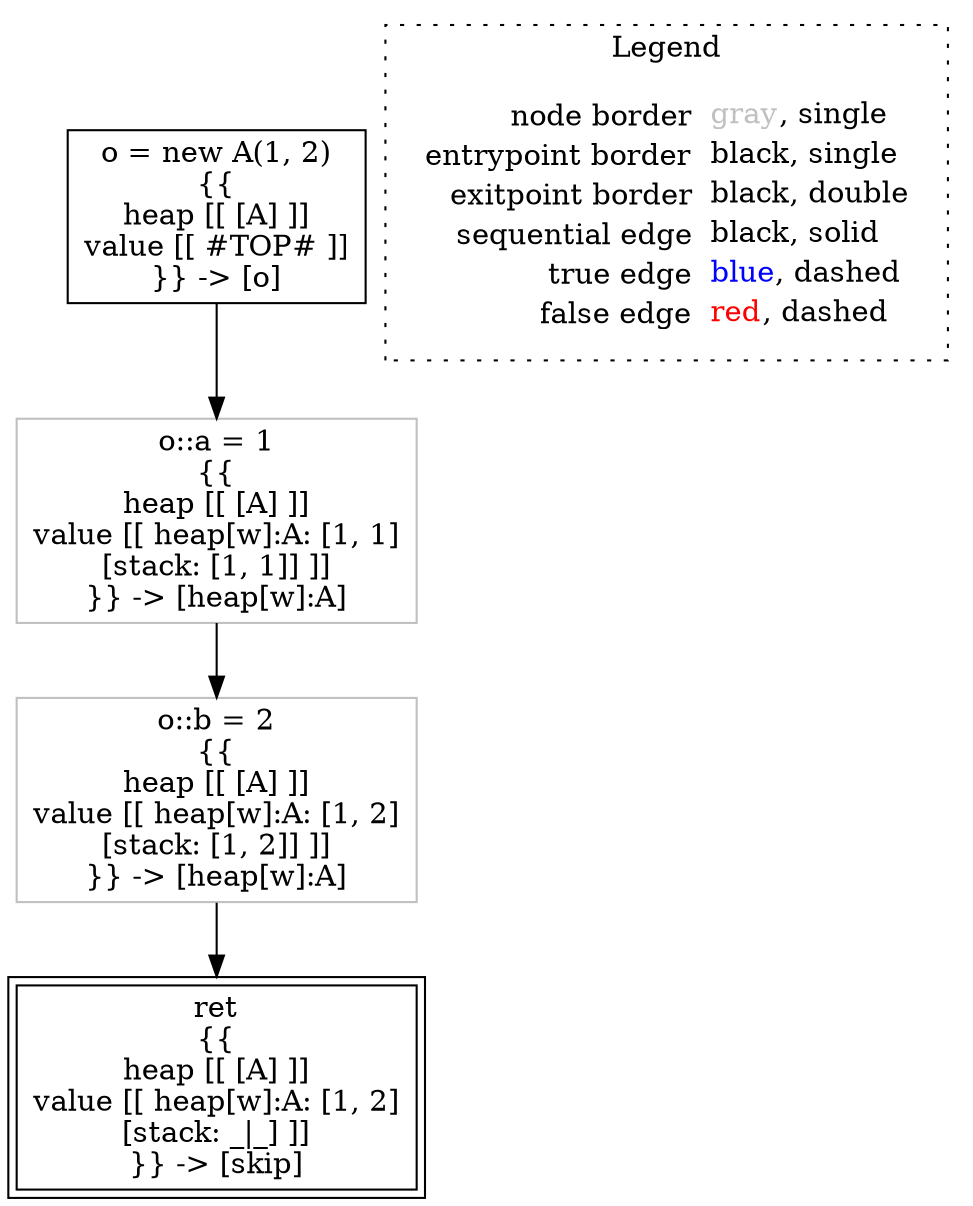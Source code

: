 digraph {
	"node0" [shape="rect",color="black",label=<o = new A(1, 2)<BR/>{{<BR/>heap [[ [A] ]]<BR/>value [[ #TOP# ]]<BR/>}} -&gt; [o]>];
	"node1" [shape="rect",color="gray",label=<o::b = 2<BR/>{{<BR/>heap [[ [A] ]]<BR/>value [[ heap[w]:A: [1, 2]<BR/>[stack: [1, 2]] ]]<BR/>}} -&gt; [heap[w]:A]>];
	"node2" [shape="rect",color="black",peripheries="2",label=<ret<BR/>{{<BR/>heap [[ [A] ]]<BR/>value [[ heap[w]:A: [1, 2]<BR/>[stack: _|_] ]]<BR/>}} -&gt; [skip]>];
	"node3" [shape="rect",color="gray",label=<o::a = 1<BR/>{{<BR/>heap [[ [A] ]]<BR/>value [[ heap[w]:A: [1, 1]<BR/>[stack: [1, 1]] ]]<BR/>}} -&gt; [heap[w]:A]>];
	"node1" -> "node2" [color="black"];
	"node0" -> "node3" [color="black"];
	"node3" -> "node1" [color="black"];
subgraph cluster_legend {
	label="Legend";
	style=dotted;
	node [shape=plaintext];
	"legend" [label=<<table border="0" cellpadding="2" cellspacing="0" cellborder="0"><tr><td align="right">node border&nbsp;</td><td align="left"><font color="gray">gray</font>, single</td></tr><tr><td align="right">entrypoint border&nbsp;</td><td align="left"><font color="black">black</font>, single</td></tr><tr><td align="right">exitpoint border&nbsp;</td><td align="left"><font color="black">black</font>, double</td></tr><tr><td align="right">sequential edge&nbsp;</td><td align="left"><font color="black">black</font>, solid</td></tr><tr><td align="right">true edge&nbsp;</td><td align="left"><font color="blue">blue</font>, dashed</td></tr><tr><td align="right">false edge&nbsp;</td><td align="left"><font color="red">red</font>, dashed</td></tr></table>>];
}

}
